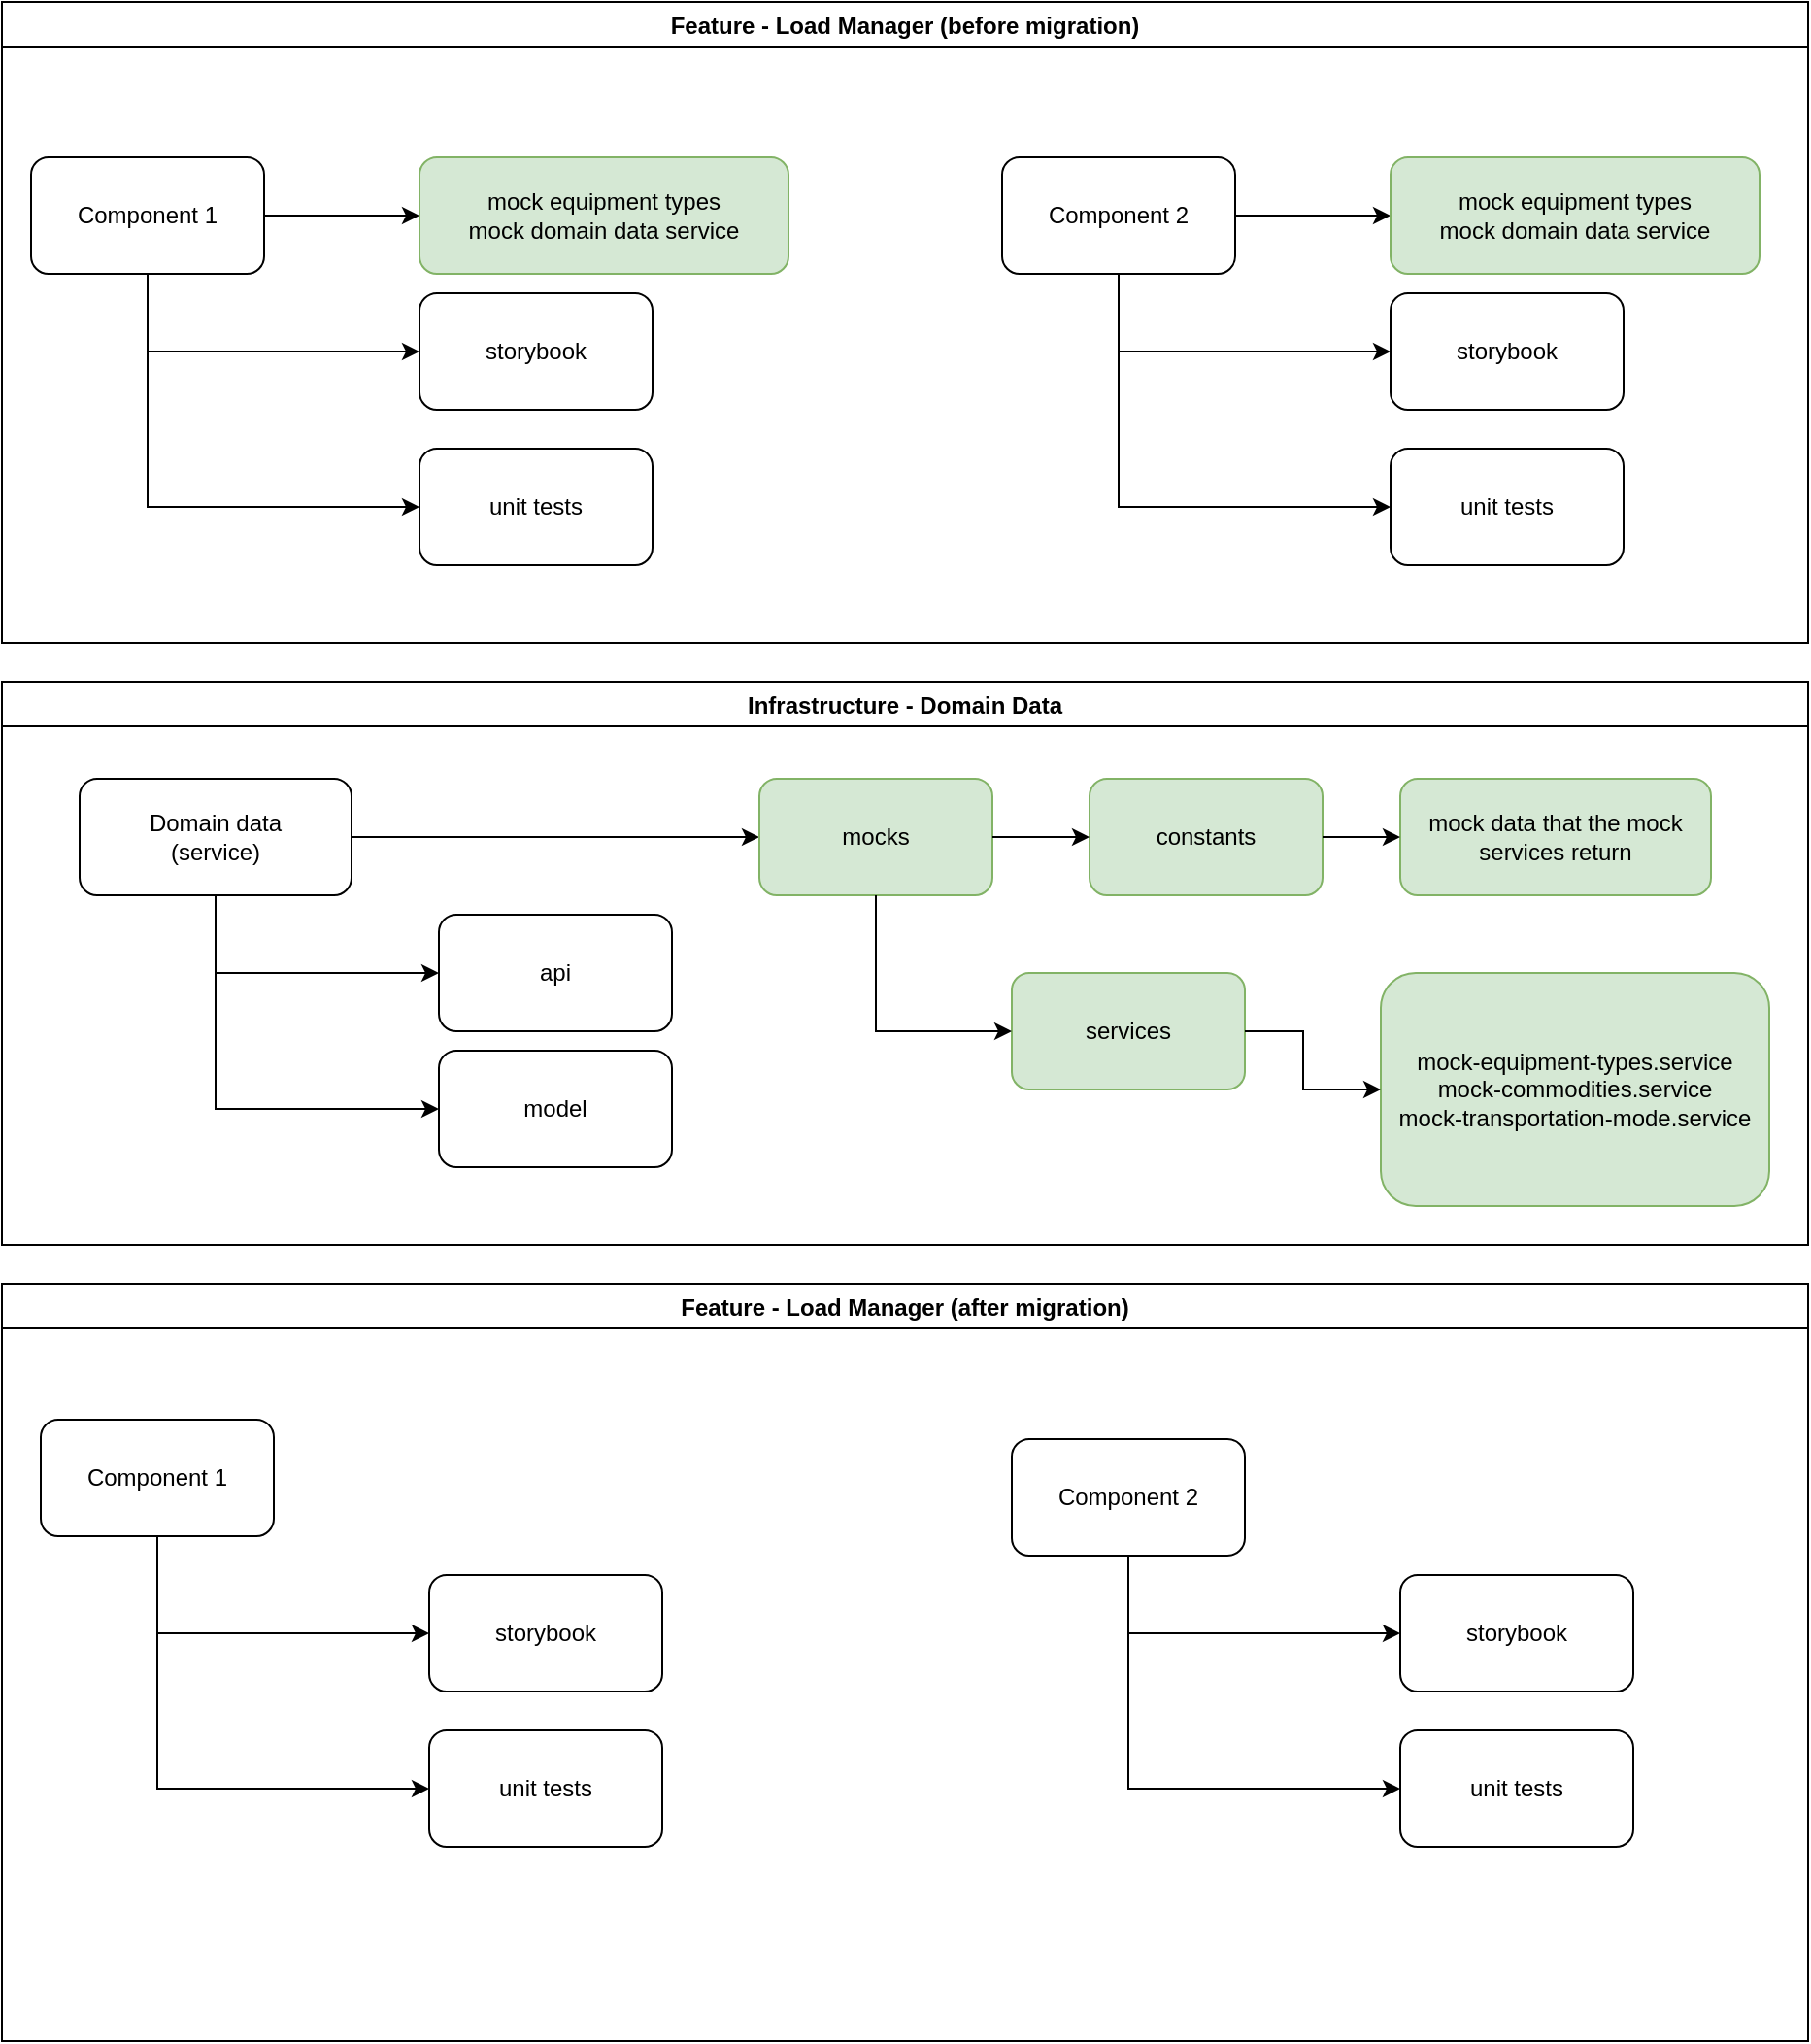 <mxfile version="20.1.1" type="github">
  <diagram id="pPqxE6loorKh7XgwJYGl" name="Page-1">
    <mxGraphModel dx="849" dy="1254" grid="1" gridSize="10" guides="1" tooltips="1" connect="1" arrows="1" fold="1" page="1" pageScale="1" pageWidth="1100" pageHeight="1700" math="0" shadow="0">
      <root>
        <mxCell id="0" />
        <mxCell id="1" parent="0" />
        <mxCell id="zBpFhZktfB7krTMUy2dK-3" value="" style="edgeStyle=orthogonalEdgeStyle;rounded=0;orthogonalLoop=1;jettySize=auto;html=1;" edge="1" parent="1" source="zBpFhZktfB7krTMUy2dK-1" target="zBpFhZktfB7krTMUy2dK-2">
          <mxGeometry relative="1" as="geometry" />
        </mxCell>
        <mxCell id="zBpFhZktfB7krTMUy2dK-5" value="" style="edgeStyle=orthogonalEdgeStyle;rounded=0;orthogonalLoop=1;jettySize=auto;html=1;" edge="1" parent="1" source="zBpFhZktfB7krTMUy2dK-1" target="zBpFhZktfB7krTMUy2dK-4">
          <mxGeometry relative="1" as="geometry">
            <Array as="points">
              <mxPoint x="85" y="190" />
              <mxPoint x="320" y="190" />
            </Array>
          </mxGeometry>
        </mxCell>
        <mxCell id="zBpFhZktfB7krTMUy2dK-7" value="" style="edgeStyle=orthogonalEdgeStyle;rounded=0;orthogonalLoop=1;jettySize=auto;html=1;" edge="1" parent="1" source="zBpFhZktfB7krTMUy2dK-1" target="zBpFhZktfB7krTMUy2dK-6">
          <mxGeometry relative="1" as="geometry">
            <Array as="points">
              <mxPoint x="85" y="270" />
            </Array>
          </mxGeometry>
        </mxCell>
        <mxCell id="zBpFhZktfB7krTMUy2dK-1" value="Component 1" style="rounded=1;whiteSpace=wrap;html=1;" vertex="1" parent="1">
          <mxGeometry x="25" y="90" width="120" height="60" as="geometry" />
        </mxCell>
        <mxCell id="zBpFhZktfB7krTMUy2dK-2" value="mock equipment types&lt;br&gt;mock domain data service" style="rounded=1;whiteSpace=wrap;html=1;fillColor=#d5e8d4;strokeColor=#82b366;" vertex="1" parent="1">
          <mxGeometry x="225" y="90" width="190" height="60" as="geometry" />
        </mxCell>
        <mxCell id="zBpFhZktfB7krTMUy2dK-4" value="storybook" style="whiteSpace=wrap;html=1;rounded=1;" vertex="1" parent="1">
          <mxGeometry x="225" y="160" width="120" height="60" as="geometry" />
        </mxCell>
        <mxCell id="zBpFhZktfB7krTMUy2dK-6" value="unit tests" style="whiteSpace=wrap;html=1;rounded=1;" vertex="1" parent="1">
          <mxGeometry x="225" y="240" width="120" height="60" as="geometry" />
        </mxCell>
        <mxCell id="zBpFhZktfB7krTMUy2dK-8" value="" style="edgeStyle=orthogonalEdgeStyle;rounded=0;orthogonalLoop=1;jettySize=auto;html=1;" edge="1" source="zBpFhZktfB7krTMUy2dK-11" target="zBpFhZktfB7krTMUy2dK-12" parent="1">
          <mxGeometry relative="1" as="geometry" />
        </mxCell>
        <mxCell id="zBpFhZktfB7krTMUy2dK-9" value="" style="edgeStyle=orthogonalEdgeStyle;rounded=0;orthogonalLoop=1;jettySize=auto;html=1;" edge="1" source="zBpFhZktfB7krTMUy2dK-11" target="zBpFhZktfB7krTMUy2dK-13" parent="1">
          <mxGeometry relative="1" as="geometry">
            <Array as="points">
              <mxPoint x="585" y="190" />
              <mxPoint x="820" y="190" />
            </Array>
          </mxGeometry>
        </mxCell>
        <mxCell id="zBpFhZktfB7krTMUy2dK-10" value="" style="edgeStyle=orthogonalEdgeStyle;rounded=0;orthogonalLoop=1;jettySize=auto;html=1;" edge="1" source="zBpFhZktfB7krTMUy2dK-11" target="zBpFhZktfB7krTMUy2dK-14" parent="1">
          <mxGeometry relative="1" as="geometry">
            <Array as="points">
              <mxPoint x="585" y="270" />
            </Array>
          </mxGeometry>
        </mxCell>
        <mxCell id="zBpFhZktfB7krTMUy2dK-11" value="Component 2" style="rounded=1;whiteSpace=wrap;html=1;" vertex="1" parent="1">
          <mxGeometry x="525" y="90" width="120" height="60" as="geometry" />
        </mxCell>
        <mxCell id="zBpFhZktfB7krTMUy2dK-12" value="mock equipment types&lt;br&gt;mock domain data service" style="rounded=1;whiteSpace=wrap;html=1;fillColor=#d5e8d4;strokeColor=#82b366;" vertex="1" parent="1">
          <mxGeometry x="725" y="90" width="190" height="60" as="geometry" />
        </mxCell>
        <mxCell id="zBpFhZktfB7krTMUy2dK-13" value="storybook" style="whiteSpace=wrap;html=1;rounded=1;" vertex="1" parent="1">
          <mxGeometry x="725" y="160" width="120" height="60" as="geometry" />
        </mxCell>
        <mxCell id="zBpFhZktfB7krTMUy2dK-14" value="unit tests" style="whiteSpace=wrap;html=1;rounded=1;" vertex="1" parent="1">
          <mxGeometry x="725" y="240" width="120" height="60" as="geometry" />
        </mxCell>
        <mxCell id="zBpFhZktfB7krTMUy2dK-16" value="Feature - Load Manager (before migration)" style="swimlane;" vertex="1" parent="1">
          <mxGeometry x="10" y="10" width="930" height="330" as="geometry" />
        </mxCell>
        <mxCell id="zBpFhZktfB7krTMUy2dK-18" value="" style="edgeStyle=orthogonalEdgeStyle;rounded=0;orthogonalLoop=1;jettySize=auto;html=1;" edge="1" source="zBpFhZktfB7krTMUy2dK-20" target="zBpFhZktfB7krTMUy2dK-22" parent="1">
          <mxGeometry relative="1" as="geometry">
            <Array as="points">
              <mxPoint x="90" y="850" />
              <mxPoint x="325" y="850" />
            </Array>
          </mxGeometry>
        </mxCell>
        <mxCell id="zBpFhZktfB7krTMUy2dK-19" value="" style="edgeStyle=orthogonalEdgeStyle;rounded=0;orthogonalLoop=1;jettySize=auto;html=1;" edge="1" source="zBpFhZktfB7krTMUy2dK-20" target="zBpFhZktfB7krTMUy2dK-23" parent="1">
          <mxGeometry relative="1" as="geometry">
            <Array as="points">
              <mxPoint x="90" y="930" />
            </Array>
          </mxGeometry>
        </mxCell>
        <mxCell id="zBpFhZktfB7krTMUy2dK-22" value="storybook" style="whiteSpace=wrap;html=1;rounded=1;" vertex="1" parent="1">
          <mxGeometry x="230" y="820" width="120" height="60" as="geometry" />
        </mxCell>
        <mxCell id="zBpFhZktfB7krTMUy2dK-23" value="unit tests" style="whiteSpace=wrap;html=1;rounded=1;" vertex="1" parent="1">
          <mxGeometry x="230" y="900" width="120" height="60" as="geometry" />
        </mxCell>
        <mxCell id="zBpFhZktfB7krTMUy2dK-25" value="" style="edgeStyle=orthogonalEdgeStyle;rounded=0;orthogonalLoop=1;jettySize=auto;html=1;" edge="1" source="zBpFhZktfB7krTMUy2dK-27" target="zBpFhZktfB7krTMUy2dK-29" parent="1">
          <mxGeometry relative="1" as="geometry">
            <Array as="points">
              <mxPoint x="590" y="850" />
              <mxPoint x="825" y="850" />
            </Array>
          </mxGeometry>
        </mxCell>
        <mxCell id="zBpFhZktfB7krTMUy2dK-26" value="" style="edgeStyle=orthogonalEdgeStyle;rounded=0;orthogonalLoop=1;jettySize=auto;html=1;" edge="1" source="zBpFhZktfB7krTMUy2dK-27" target="zBpFhZktfB7krTMUy2dK-30" parent="1">
          <mxGeometry relative="1" as="geometry">
            <Array as="points">
              <mxPoint x="590" y="930" />
            </Array>
          </mxGeometry>
        </mxCell>
        <mxCell id="zBpFhZktfB7krTMUy2dK-27" value="Component 2" style="rounded=1;whiteSpace=wrap;html=1;" vertex="1" parent="1">
          <mxGeometry x="530" y="750" width="120" height="60" as="geometry" />
        </mxCell>
        <mxCell id="zBpFhZktfB7krTMUy2dK-29" value="storybook" style="whiteSpace=wrap;html=1;rounded=1;" vertex="1" parent="1">
          <mxGeometry x="730" y="820" width="120" height="60" as="geometry" />
        </mxCell>
        <mxCell id="zBpFhZktfB7krTMUy2dK-30" value="unit tests" style="whiteSpace=wrap;html=1;rounded=1;" vertex="1" parent="1">
          <mxGeometry x="730" y="900" width="120" height="60" as="geometry" />
        </mxCell>
        <mxCell id="zBpFhZktfB7krTMUy2dK-31" value="Feature - Load Manager (after migration)" style="swimlane;" vertex="1" parent="1">
          <mxGeometry x="10" y="670" width="930" height="390" as="geometry" />
        </mxCell>
        <mxCell id="zBpFhZktfB7krTMUy2dK-20" value="Component 1" style="rounded=1;whiteSpace=wrap;html=1;" vertex="1" parent="zBpFhZktfB7krTMUy2dK-31">
          <mxGeometry x="20" y="70" width="120" height="60" as="geometry" />
        </mxCell>
        <mxCell id="zBpFhZktfB7krTMUy2dK-32" value="Infrastructure - Domain Data" style="swimlane;" vertex="1" parent="1">
          <mxGeometry x="10" y="360" width="930" height="290" as="geometry" />
        </mxCell>
        <mxCell id="zBpFhZktfB7krTMUy2dK-38" value="" style="edgeStyle=orthogonalEdgeStyle;rounded=0;orthogonalLoop=1;jettySize=auto;html=1;" edge="1" parent="zBpFhZktfB7krTMUy2dK-32" source="zBpFhZktfB7krTMUy2dK-15" target="zBpFhZktfB7krTMUy2dK-37">
          <mxGeometry relative="1" as="geometry" />
        </mxCell>
        <mxCell id="zBpFhZktfB7krTMUy2dK-15" value="Domain data &lt;br&gt;(service)" style="rounded=1;whiteSpace=wrap;html=1;" vertex="1" parent="zBpFhZktfB7krTMUy2dK-32">
          <mxGeometry x="40" y="50" width="140" height="60" as="geometry" />
        </mxCell>
        <mxCell id="zBpFhZktfB7krTMUy2dK-33" value="api" style="whiteSpace=wrap;html=1;rounded=1;" vertex="1" parent="zBpFhZktfB7krTMUy2dK-32">
          <mxGeometry x="225" y="120" width="120" height="60" as="geometry" />
        </mxCell>
        <mxCell id="zBpFhZktfB7krTMUy2dK-34" value="" style="edgeStyle=orthogonalEdgeStyle;rounded=0;orthogonalLoop=1;jettySize=auto;html=1;" edge="1" parent="zBpFhZktfB7krTMUy2dK-32" source="zBpFhZktfB7krTMUy2dK-15" target="zBpFhZktfB7krTMUy2dK-33">
          <mxGeometry relative="1" as="geometry">
            <Array as="points">
              <mxPoint x="110" y="150" />
            </Array>
          </mxGeometry>
        </mxCell>
        <mxCell id="zBpFhZktfB7krTMUy2dK-35" value="model" style="whiteSpace=wrap;html=1;rounded=1;" vertex="1" parent="zBpFhZktfB7krTMUy2dK-32">
          <mxGeometry x="225" y="190" width="120" height="60" as="geometry" />
        </mxCell>
        <mxCell id="zBpFhZktfB7krTMUy2dK-36" value="" style="edgeStyle=orthogonalEdgeStyle;rounded=0;orthogonalLoop=1;jettySize=auto;html=1;" edge="1" parent="zBpFhZktfB7krTMUy2dK-32" source="zBpFhZktfB7krTMUy2dK-15" target="zBpFhZktfB7krTMUy2dK-35">
          <mxGeometry relative="1" as="geometry">
            <Array as="points">
              <mxPoint x="110" y="220" />
            </Array>
          </mxGeometry>
        </mxCell>
        <mxCell id="zBpFhZktfB7krTMUy2dK-37" value="mocks" style="whiteSpace=wrap;html=1;rounded=1;fillColor=#d5e8d4;strokeColor=#82b366;" vertex="1" parent="zBpFhZktfB7krTMUy2dK-32">
          <mxGeometry x="390" y="50" width="120" height="60" as="geometry" />
        </mxCell>
        <mxCell id="zBpFhZktfB7krTMUy2dK-39" value="constants" style="whiteSpace=wrap;html=1;rounded=1;fillColor=#d5e8d4;strokeColor=#82b366;" vertex="1" parent="zBpFhZktfB7krTMUy2dK-32">
          <mxGeometry x="560" y="50" width="120" height="60" as="geometry" />
        </mxCell>
        <mxCell id="zBpFhZktfB7krTMUy2dK-40" value="" style="edgeStyle=orthogonalEdgeStyle;rounded=0;orthogonalLoop=1;jettySize=auto;html=1;" edge="1" parent="zBpFhZktfB7krTMUy2dK-32" source="zBpFhZktfB7krTMUy2dK-37" target="zBpFhZktfB7krTMUy2dK-39">
          <mxGeometry relative="1" as="geometry" />
        </mxCell>
        <mxCell id="zBpFhZktfB7krTMUy2dK-41" value="services" style="whiteSpace=wrap;html=1;rounded=1;fillColor=#d5e8d4;strokeColor=#82b366;" vertex="1" parent="zBpFhZktfB7krTMUy2dK-32">
          <mxGeometry x="520" y="150" width="120" height="60" as="geometry" />
        </mxCell>
        <mxCell id="zBpFhZktfB7krTMUy2dK-42" value="" style="edgeStyle=orthogonalEdgeStyle;rounded=0;orthogonalLoop=1;jettySize=auto;html=1;" edge="1" parent="zBpFhZktfB7krTMUy2dK-32" source="zBpFhZktfB7krTMUy2dK-37" target="zBpFhZktfB7krTMUy2dK-41">
          <mxGeometry relative="1" as="geometry">
            <Array as="points">
              <mxPoint x="450" y="180" />
            </Array>
          </mxGeometry>
        </mxCell>
        <mxCell id="zBpFhZktfB7krTMUy2dK-45" value="mock data that the mock services return" style="whiteSpace=wrap;html=1;rounded=1;fillColor=#d5e8d4;strokeColor=#82b366;" vertex="1" parent="zBpFhZktfB7krTMUy2dK-32">
          <mxGeometry x="720" y="50" width="160" height="60" as="geometry" />
        </mxCell>
        <mxCell id="zBpFhZktfB7krTMUy2dK-46" value="" style="edgeStyle=orthogonalEdgeStyle;rounded=0;orthogonalLoop=1;jettySize=auto;html=1;" edge="1" parent="zBpFhZktfB7krTMUy2dK-32" source="zBpFhZktfB7krTMUy2dK-39" target="zBpFhZktfB7krTMUy2dK-45">
          <mxGeometry relative="1" as="geometry" />
        </mxCell>
        <mxCell id="zBpFhZktfB7krTMUy2dK-43" value="mock-equipment-types.service&lt;br&gt;mock-commodities.service&lt;br&gt;mock-transportation-mode.service" style="whiteSpace=wrap;html=1;rounded=1;fillColor=#d5e8d4;strokeColor=#82b366;" vertex="1" parent="1">
          <mxGeometry x="720" y="510" width="200" height="120" as="geometry" />
        </mxCell>
        <mxCell id="zBpFhZktfB7krTMUy2dK-44" value="" style="edgeStyle=orthogonalEdgeStyle;rounded=0;orthogonalLoop=1;jettySize=auto;html=1;" edge="1" parent="1" source="zBpFhZktfB7krTMUy2dK-41" target="zBpFhZktfB7krTMUy2dK-43">
          <mxGeometry relative="1" as="geometry">
            <Array as="points">
              <mxPoint x="680" y="540" />
              <mxPoint x="680" y="570" />
            </Array>
          </mxGeometry>
        </mxCell>
      </root>
    </mxGraphModel>
  </diagram>
</mxfile>
